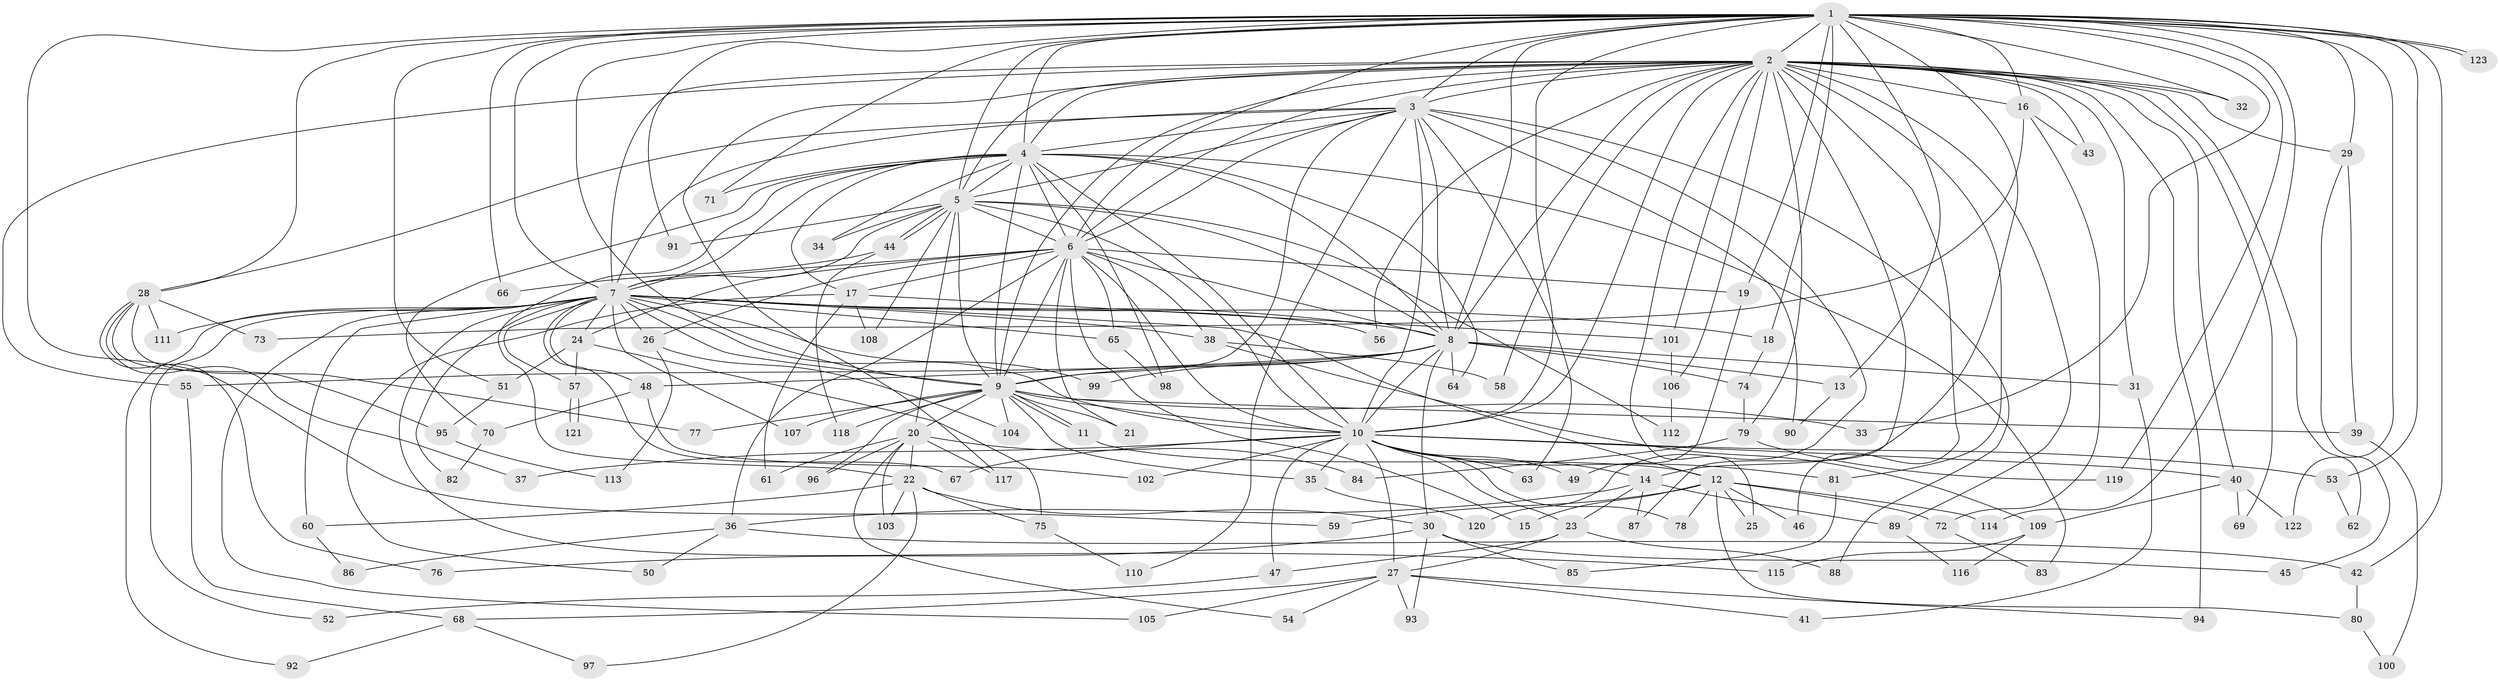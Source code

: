 // Generated by graph-tools (version 1.1) at 2025/25/03/09/25 03:25:46]
// undirected, 123 vertices, 271 edges
graph export_dot {
graph [start="1"]
  node [color=gray90,style=filled];
  1;
  2;
  3;
  4;
  5;
  6;
  7;
  8;
  9;
  10;
  11;
  12;
  13;
  14;
  15;
  16;
  17;
  18;
  19;
  20;
  21;
  22;
  23;
  24;
  25;
  26;
  27;
  28;
  29;
  30;
  31;
  32;
  33;
  34;
  35;
  36;
  37;
  38;
  39;
  40;
  41;
  42;
  43;
  44;
  45;
  46;
  47;
  48;
  49;
  50;
  51;
  52;
  53;
  54;
  55;
  56;
  57;
  58;
  59;
  60;
  61;
  62;
  63;
  64;
  65;
  66;
  67;
  68;
  69;
  70;
  71;
  72;
  73;
  74;
  75;
  76;
  77;
  78;
  79;
  80;
  81;
  82;
  83;
  84;
  85;
  86;
  87;
  88;
  89;
  90;
  91;
  92;
  93;
  94;
  95;
  96;
  97;
  98;
  99;
  100;
  101;
  102;
  103;
  104;
  105;
  106;
  107;
  108;
  109;
  110;
  111;
  112;
  113;
  114;
  115;
  116;
  117;
  118;
  119;
  120;
  121;
  122;
  123;
  1 -- 2;
  1 -- 3;
  1 -- 4;
  1 -- 5;
  1 -- 6;
  1 -- 7;
  1 -- 8;
  1 -- 9;
  1 -- 10;
  1 -- 13;
  1 -- 14;
  1 -- 16;
  1 -- 18;
  1 -- 19;
  1 -- 28;
  1 -- 29;
  1 -- 32;
  1 -- 33;
  1 -- 42;
  1 -- 51;
  1 -- 53;
  1 -- 59;
  1 -- 66;
  1 -- 71;
  1 -- 91;
  1 -- 114;
  1 -- 119;
  1 -- 122;
  1 -- 123;
  1 -- 123;
  2 -- 3;
  2 -- 4;
  2 -- 5;
  2 -- 6;
  2 -- 7;
  2 -- 8;
  2 -- 9;
  2 -- 10;
  2 -- 16;
  2 -- 25;
  2 -- 29;
  2 -- 31;
  2 -- 32;
  2 -- 40;
  2 -- 43;
  2 -- 46;
  2 -- 55;
  2 -- 56;
  2 -- 58;
  2 -- 62;
  2 -- 69;
  2 -- 79;
  2 -- 81;
  2 -- 87;
  2 -- 89;
  2 -- 94;
  2 -- 101;
  2 -- 106;
  2 -- 117;
  3 -- 4;
  3 -- 5;
  3 -- 6;
  3 -- 7;
  3 -- 8;
  3 -- 9;
  3 -- 10;
  3 -- 28;
  3 -- 63;
  3 -- 88;
  3 -- 90;
  3 -- 110;
  3 -- 120;
  4 -- 5;
  4 -- 6;
  4 -- 7;
  4 -- 8;
  4 -- 9;
  4 -- 10;
  4 -- 17;
  4 -- 22;
  4 -- 34;
  4 -- 64;
  4 -- 70;
  4 -- 71;
  4 -- 83;
  4 -- 98;
  5 -- 6;
  5 -- 7;
  5 -- 8;
  5 -- 9;
  5 -- 10;
  5 -- 20;
  5 -- 34;
  5 -- 44;
  5 -- 44;
  5 -- 91;
  5 -- 108;
  5 -- 112;
  6 -- 7;
  6 -- 8;
  6 -- 9;
  6 -- 10;
  6 -- 15;
  6 -- 17;
  6 -- 19;
  6 -- 21;
  6 -- 24;
  6 -- 26;
  6 -- 36;
  6 -- 38;
  6 -- 65;
  7 -- 8;
  7 -- 9;
  7 -- 10;
  7 -- 12;
  7 -- 18;
  7 -- 24;
  7 -- 26;
  7 -- 38;
  7 -- 48;
  7 -- 52;
  7 -- 56;
  7 -- 57;
  7 -- 60;
  7 -- 65;
  7 -- 67;
  7 -- 82;
  7 -- 92;
  7 -- 99;
  7 -- 105;
  7 -- 107;
  7 -- 111;
  7 -- 115;
  8 -- 9;
  8 -- 10;
  8 -- 13;
  8 -- 30;
  8 -- 31;
  8 -- 48;
  8 -- 55;
  8 -- 64;
  8 -- 74;
  8 -- 99;
  9 -- 10;
  9 -- 11;
  9 -- 11;
  9 -- 20;
  9 -- 21;
  9 -- 33;
  9 -- 35;
  9 -- 39;
  9 -- 77;
  9 -- 96;
  9 -- 104;
  9 -- 107;
  9 -- 118;
  10 -- 14;
  10 -- 23;
  10 -- 27;
  10 -- 35;
  10 -- 37;
  10 -- 40;
  10 -- 47;
  10 -- 49;
  10 -- 53;
  10 -- 63;
  10 -- 67;
  10 -- 78;
  10 -- 81;
  10 -- 102;
  11 -- 12;
  12 -- 15;
  12 -- 25;
  12 -- 46;
  12 -- 59;
  12 -- 72;
  12 -- 78;
  12 -- 80;
  12 -- 114;
  13 -- 90;
  14 -- 23;
  14 -- 36;
  14 -- 87;
  14 -- 89;
  16 -- 43;
  16 -- 72;
  16 -- 73;
  17 -- 50;
  17 -- 61;
  17 -- 101;
  17 -- 108;
  18 -- 74;
  19 -- 49;
  20 -- 22;
  20 -- 54;
  20 -- 61;
  20 -- 84;
  20 -- 96;
  20 -- 103;
  20 -- 117;
  22 -- 30;
  22 -- 60;
  22 -- 75;
  22 -- 97;
  22 -- 103;
  23 -- 27;
  23 -- 47;
  23 -- 88;
  24 -- 51;
  24 -- 57;
  24 -- 75;
  26 -- 104;
  26 -- 113;
  27 -- 41;
  27 -- 54;
  27 -- 68;
  27 -- 93;
  27 -- 94;
  27 -- 105;
  28 -- 37;
  28 -- 73;
  28 -- 76;
  28 -- 77;
  28 -- 95;
  28 -- 111;
  29 -- 39;
  29 -- 45;
  30 -- 45;
  30 -- 76;
  30 -- 85;
  30 -- 93;
  31 -- 41;
  35 -- 120;
  36 -- 42;
  36 -- 50;
  36 -- 86;
  38 -- 58;
  38 -- 109;
  39 -- 100;
  40 -- 69;
  40 -- 109;
  40 -- 122;
  42 -- 80;
  44 -- 66;
  44 -- 118;
  47 -- 52;
  48 -- 70;
  48 -- 102;
  51 -- 95;
  53 -- 62;
  55 -- 68;
  57 -- 121;
  57 -- 121;
  60 -- 86;
  65 -- 98;
  68 -- 92;
  68 -- 97;
  70 -- 82;
  72 -- 83;
  74 -- 79;
  75 -- 110;
  79 -- 84;
  79 -- 119;
  80 -- 100;
  81 -- 85;
  89 -- 116;
  95 -- 113;
  101 -- 106;
  106 -- 112;
  109 -- 115;
  109 -- 116;
}
